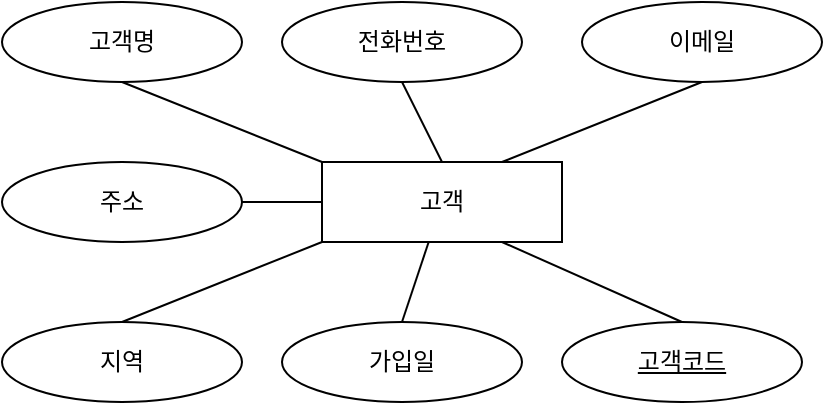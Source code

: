 <mxfile version="21.6.5" type="github">
  <diagram name="페이지-1" id="ZnHBhvjJuVNRbxXca9uU">
    <mxGraphModel dx="967" dy="893" grid="1" gridSize="10" guides="1" tooltips="1" connect="1" arrows="1" fold="1" page="1" pageScale="1" pageWidth="827" pageHeight="1169" background="none" math="0" shadow="0">
      <root>
        <mxCell id="0" />
        <mxCell id="1" parent="0" />
        <mxCell id="nc1cBvIdsHUGoTgOPREE-12" value="고객" style="whiteSpace=wrap;html=1;align=center;" vertex="1" parent="1">
          <mxGeometry x="360" y="240" width="120" height="40" as="geometry" />
        </mxCell>
        <mxCell id="nc1cBvIdsHUGoTgOPREE-15" value="고객명" style="ellipse;whiteSpace=wrap;html=1;align=center;" vertex="1" parent="1">
          <mxGeometry x="200" y="160" width="120" height="40" as="geometry" />
        </mxCell>
        <mxCell id="nc1cBvIdsHUGoTgOPREE-17" value="" style="endArrow=none;html=1;rounded=0;exitX=0.5;exitY=1;exitDx=0;exitDy=0;entryX=0;entryY=0;entryDx=0;entryDy=0;" edge="1" parent="1" source="nc1cBvIdsHUGoTgOPREE-15" target="nc1cBvIdsHUGoTgOPREE-12">
          <mxGeometry relative="1" as="geometry">
            <mxPoint x="200" y="259.41" as="sourcePoint" />
            <mxPoint x="360" y="259.41" as="targetPoint" />
          </mxGeometry>
        </mxCell>
        <mxCell id="nc1cBvIdsHUGoTgOPREE-18" value="전화번호" style="ellipse;whiteSpace=wrap;html=1;align=center;fontStyle=0;" vertex="1" parent="1">
          <mxGeometry x="340" y="160" width="120" height="40" as="geometry" />
        </mxCell>
        <mxCell id="nc1cBvIdsHUGoTgOPREE-19" value="" style="endArrow=none;html=1;rounded=0;entryX=0.5;entryY=1;entryDx=0;entryDy=0;exitX=0.5;exitY=0;exitDx=0;exitDy=0;" edge="1" parent="1" source="nc1cBvIdsHUGoTgOPREE-12" target="nc1cBvIdsHUGoTgOPREE-18">
          <mxGeometry relative="1" as="geometry">
            <mxPoint x="420" y="240" as="sourcePoint" />
            <mxPoint x="500" y="410" as="targetPoint" />
            <Array as="points" />
          </mxGeometry>
        </mxCell>
        <mxCell id="nc1cBvIdsHUGoTgOPREE-22" value="주소" style="ellipse;whiteSpace=wrap;html=1;align=center;" vertex="1" parent="1">
          <mxGeometry x="200" y="240" width="120" height="40" as="geometry" />
        </mxCell>
        <mxCell id="nc1cBvIdsHUGoTgOPREE-23" value="이메일" style="ellipse;whiteSpace=wrap;html=1;align=center;" vertex="1" parent="1">
          <mxGeometry x="490" y="160" width="120" height="40" as="geometry" />
        </mxCell>
        <mxCell id="nc1cBvIdsHUGoTgOPREE-24" value="" style="endArrow=none;html=1;rounded=0;exitX=0.5;exitY=1;exitDx=0;exitDy=0;entryX=0.75;entryY=0;entryDx=0;entryDy=0;" edge="1" parent="1" source="nc1cBvIdsHUGoTgOPREE-23" target="nc1cBvIdsHUGoTgOPREE-12">
          <mxGeometry relative="1" as="geometry">
            <mxPoint x="270" y="210" as="sourcePoint" />
            <mxPoint x="370" y="269.41" as="targetPoint" />
          </mxGeometry>
        </mxCell>
        <mxCell id="nc1cBvIdsHUGoTgOPREE-27" value="지역" style="ellipse;whiteSpace=wrap;html=1;align=center;fontStyle=0" vertex="1" parent="1">
          <mxGeometry x="200" y="320" width="120" height="40" as="geometry" />
        </mxCell>
        <mxCell id="nc1cBvIdsHUGoTgOPREE-29" value="가입일" style="ellipse;whiteSpace=wrap;html=1;align=center;" vertex="1" parent="1">
          <mxGeometry x="340" y="320" width="120" height="40" as="geometry" />
        </mxCell>
        <mxCell id="nc1cBvIdsHUGoTgOPREE-30" value="" style="endArrow=none;html=1;rounded=0;exitX=0.5;exitY=0;exitDx=0;exitDy=0;" edge="1" parent="1" source="nc1cBvIdsHUGoTgOPREE-29" target="nc1cBvIdsHUGoTgOPREE-12">
          <mxGeometry relative="1" as="geometry">
            <mxPoint x="340" y="410" as="sourcePoint" />
            <mxPoint x="500" y="410" as="targetPoint" />
          </mxGeometry>
        </mxCell>
        <mxCell id="nc1cBvIdsHUGoTgOPREE-31" value="" style="endArrow=none;html=1;rounded=0;exitX=1;exitY=0.5;exitDx=0;exitDy=0;entryX=0;entryY=0.5;entryDx=0;entryDy=0;" edge="1" parent="1" source="nc1cBvIdsHUGoTgOPREE-22" target="nc1cBvIdsHUGoTgOPREE-12">
          <mxGeometry relative="1" as="geometry">
            <mxPoint x="340" y="410" as="sourcePoint" />
            <mxPoint x="500" y="410" as="targetPoint" />
          </mxGeometry>
        </mxCell>
        <mxCell id="nc1cBvIdsHUGoTgOPREE-32" value="" style="endArrow=none;html=1;rounded=0;exitX=0.5;exitY=0;exitDx=0;exitDy=0;entryX=0;entryY=1;entryDx=0;entryDy=0;" edge="1" parent="1" source="nc1cBvIdsHUGoTgOPREE-27" target="nc1cBvIdsHUGoTgOPREE-12">
          <mxGeometry relative="1" as="geometry">
            <mxPoint x="340" y="410" as="sourcePoint" />
            <mxPoint x="500" y="410" as="targetPoint" />
          </mxGeometry>
        </mxCell>
        <mxCell id="nc1cBvIdsHUGoTgOPREE-34" value="고객코드" style="ellipse;whiteSpace=wrap;html=1;align=center;fontStyle=4;" vertex="1" parent="1">
          <mxGeometry x="480" y="320" width="120" height="40" as="geometry" />
        </mxCell>
        <mxCell id="nc1cBvIdsHUGoTgOPREE-35" value="" style="endArrow=none;html=1;rounded=0;exitX=0.75;exitY=1;exitDx=0;exitDy=0;entryX=0.5;entryY=0;entryDx=0;entryDy=0;" edge="1" parent="1" source="nc1cBvIdsHUGoTgOPREE-12" target="nc1cBvIdsHUGoTgOPREE-34">
          <mxGeometry relative="1" as="geometry">
            <mxPoint x="340" y="410" as="sourcePoint" />
            <mxPoint x="500" y="410" as="targetPoint" />
          </mxGeometry>
        </mxCell>
      </root>
    </mxGraphModel>
  </diagram>
</mxfile>
